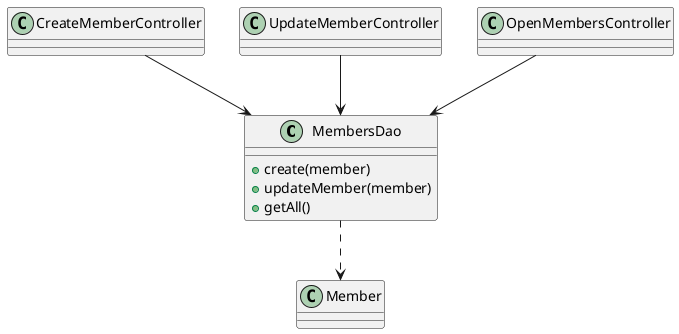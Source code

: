 @startuml
	class MembersDao {
	+create(member)
	+updateMember(member)
	+getAll()
	}

	MembersDao ..> Member
	CreateMemberController --> MembersDao
	UpdateMemberController --> MembersDao
	OpenMembersController --> MembersDao
@enduml
